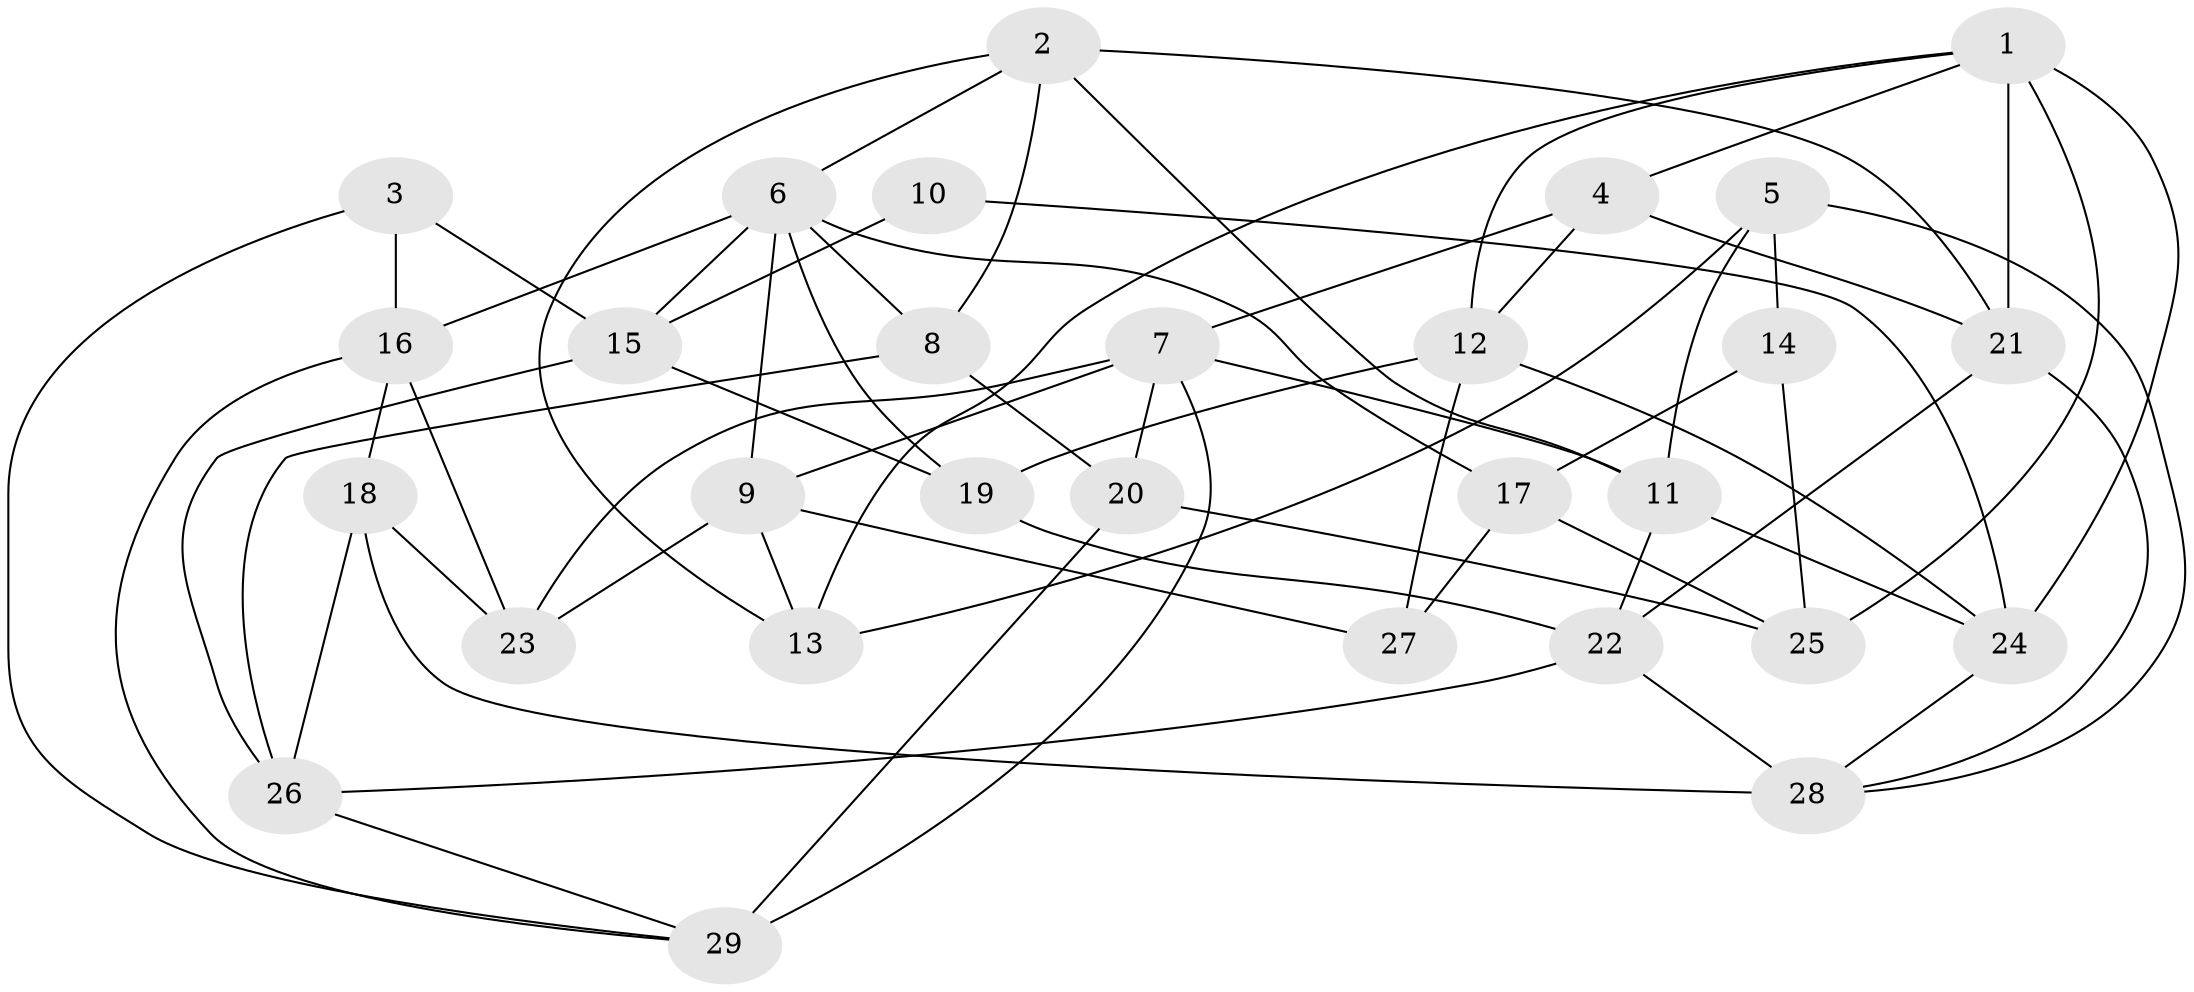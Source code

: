 // original degree distribution, {4: 1.0}
// Generated by graph-tools (version 1.1) at 2025/02/03/09/25 03:02:54]
// undirected, 29 vertices, 65 edges
graph export_dot {
graph [start="1"]
  node [color=gray90,style=filled];
  1;
  2;
  3;
  4;
  5;
  6;
  7;
  8;
  9;
  10;
  11;
  12;
  13;
  14;
  15;
  16;
  17;
  18;
  19;
  20;
  21;
  22;
  23;
  24;
  25;
  26;
  27;
  28;
  29;
  1 -- 4 [weight=1.0];
  1 -- 12 [weight=1.0];
  1 -- 13 [weight=1.0];
  1 -- 21 [weight=2.0];
  1 -- 24 [weight=1.0];
  1 -- 25 [weight=2.0];
  2 -- 6 [weight=1.0];
  2 -- 8 [weight=2.0];
  2 -- 11 [weight=1.0];
  2 -- 13 [weight=1.0];
  2 -- 21 [weight=1.0];
  3 -- 15 [weight=2.0];
  3 -- 16 [weight=1.0];
  3 -- 29 [weight=1.0];
  4 -- 7 [weight=1.0];
  4 -- 12 [weight=1.0];
  4 -- 21 [weight=1.0];
  5 -- 11 [weight=2.0];
  5 -- 13 [weight=1.0];
  5 -- 14 [weight=2.0];
  5 -- 28 [weight=1.0];
  6 -- 8 [weight=1.0];
  6 -- 9 [weight=1.0];
  6 -- 15 [weight=1.0];
  6 -- 16 [weight=1.0];
  6 -- 17 [weight=2.0];
  6 -- 19 [weight=1.0];
  7 -- 9 [weight=1.0];
  7 -- 11 [weight=1.0];
  7 -- 20 [weight=1.0];
  7 -- 23 [weight=1.0];
  7 -- 29 [weight=1.0];
  8 -- 20 [weight=1.0];
  8 -- 26 [weight=2.0];
  9 -- 13 [weight=1.0];
  9 -- 23 [weight=1.0];
  9 -- 27 [weight=2.0];
  10 -- 15 [weight=2.0];
  10 -- 24 [weight=2.0];
  11 -- 22 [weight=1.0];
  11 -- 24 [weight=1.0];
  12 -- 19 [weight=1.0];
  12 -- 24 [weight=1.0];
  12 -- 27 [weight=2.0];
  14 -- 17 [weight=1.0];
  14 -- 25 [weight=1.0];
  15 -- 19 [weight=2.0];
  15 -- 26 [weight=1.0];
  16 -- 18 [weight=1.0];
  16 -- 23 [weight=2.0];
  16 -- 29 [weight=1.0];
  17 -- 25 [weight=1.0];
  17 -- 27 [weight=2.0];
  18 -- 23 [weight=2.0];
  18 -- 26 [weight=1.0];
  18 -- 28 [weight=2.0];
  19 -- 22 [weight=2.0];
  20 -- 25 [weight=2.0];
  20 -- 29 [weight=2.0];
  21 -- 22 [weight=1.0];
  21 -- 28 [weight=1.0];
  22 -- 26 [weight=1.0];
  22 -- 28 [weight=1.0];
  24 -- 28 [weight=1.0];
  26 -- 29 [weight=1.0];
}
